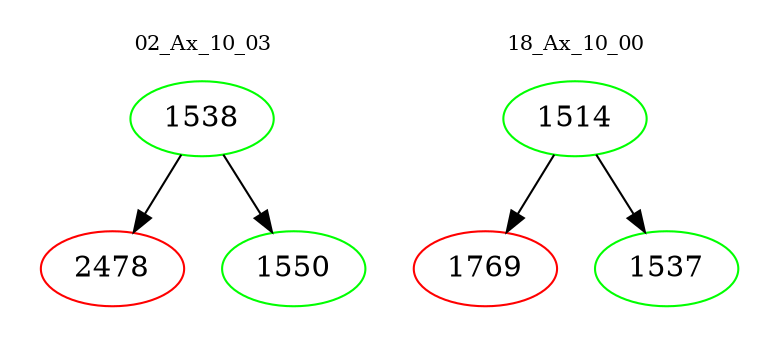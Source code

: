 digraph{
subgraph cluster_0 {
color = white
label = "02_Ax_10_03";
fontsize=10;
T0_1538 [label="1538", color="green"]
T0_1538 -> T0_2478 [color="black"]
T0_2478 [label="2478", color="red"]
T0_1538 -> T0_1550 [color="black"]
T0_1550 [label="1550", color="green"]
}
subgraph cluster_1 {
color = white
label = "18_Ax_10_00";
fontsize=10;
T1_1514 [label="1514", color="green"]
T1_1514 -> T1_1769 [color="black"]
T1_1769 [label="1769", color="red"]
T1_1514 -> T1_1537 [color="black"]
T1_1537 [label="1537", color="green"]
}
}
